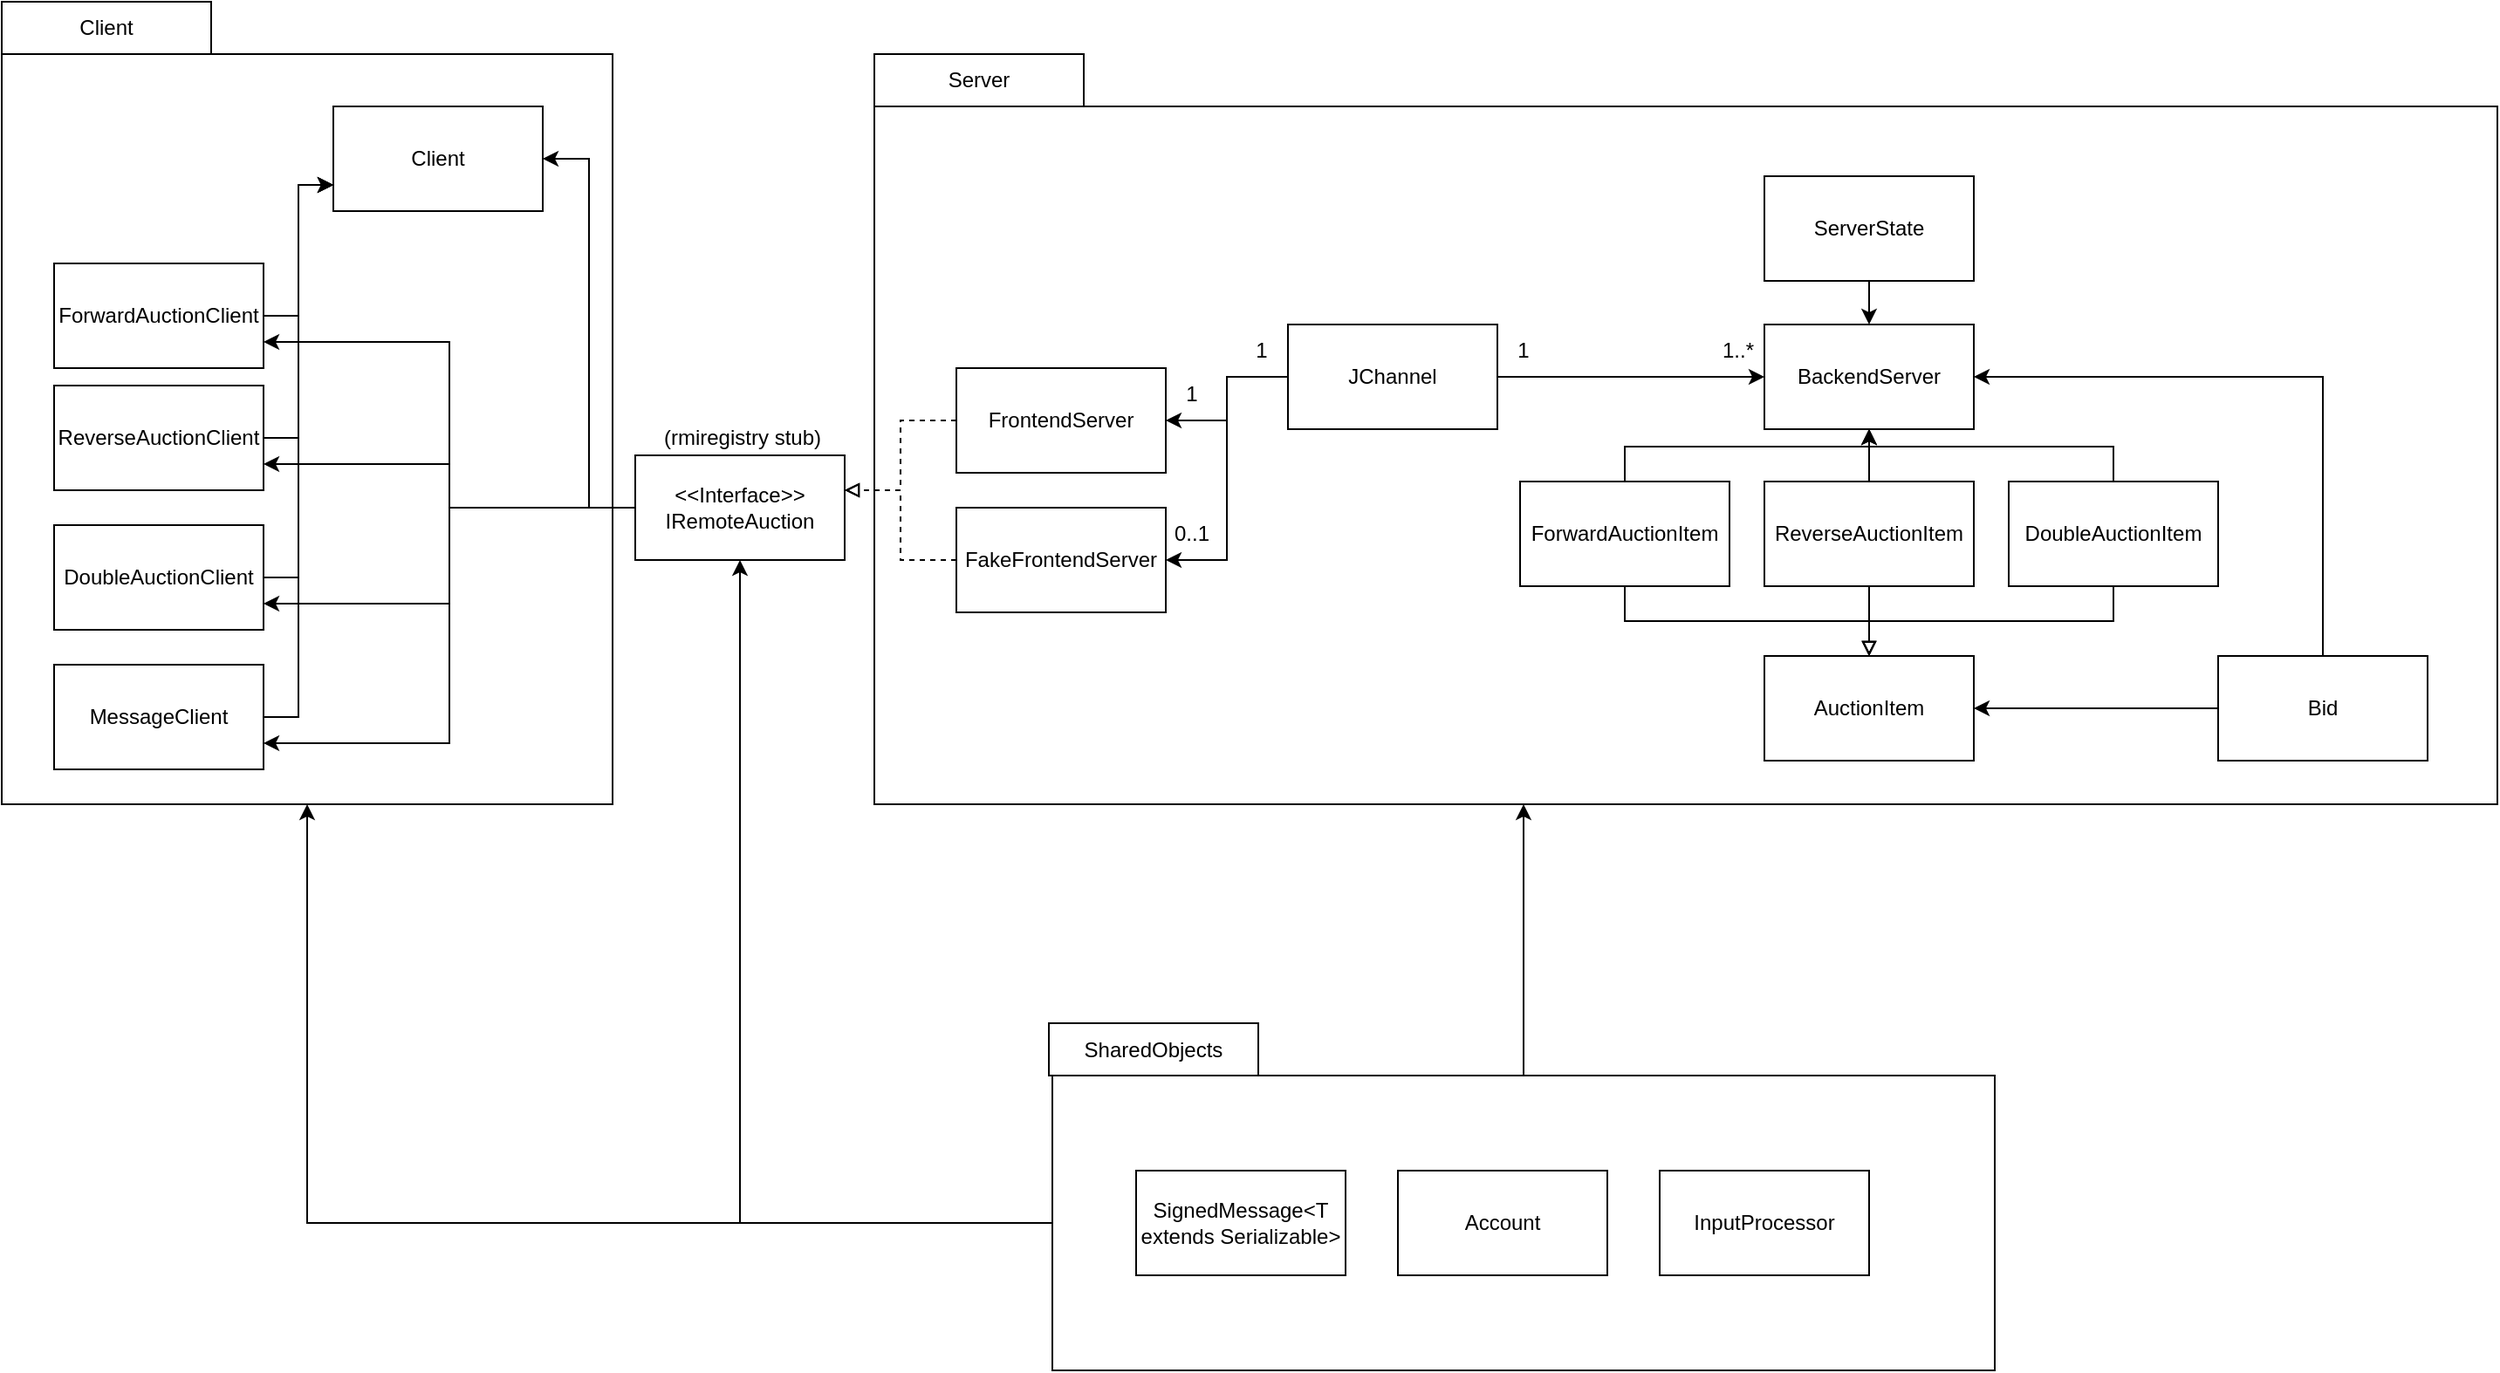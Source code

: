 <mxfile version="22.1.7" type="device">
  <diagram id="C5RBs43oDa-KdzZeNtuy" name="Page-1">
    <mxGraphModel dx="1356" dy="773" grid="1" gridSize="10" guides="1" tooltips="1" connect="1" arrows="1" fold="1" page="1" pageScale="1" pageWidth="827" pageHeight="1169" math="0" shadow="0">
      <root>
        <mxCell id="WIyWlLk6GJQsqaUBKTNV-0" />
        <mxCell id="WIyWlLk6GJQsqaUBKTNV-1" parent="WIyWlLk6GJQsqaUBKTNV-0" />
        <mxCell id="h02Jx1vqrKInL0ZtbMa1-0" value="Client" style="rounded=0;whiteSpace=wrap;html=1;" vertex="1" parent="WIyWlLk6GJQsqaUBKTNV-1">
          <mxGeometry x="240" y="110" width="120" height="60" as="geometry" />
        </mxCell>
        <mxCell id="h02Jx1vqrKInL0ZtbMa1-5" style="edgeStyle=orthogonalEdgeStyle;rounded=0;orthogonalLoop=1;jettySize=auto;html=1;entryX=0;entryY=0.75;entryDx=0;entryDy=0;" edge="1" parent="WIyWlLk6GJQsqaUBKTNV-1" source="h02Jx1vqrKInL0ZtbMa1-1" target="h02Jx1vqrKInL0ZtbMa1-0">
          <mxGeometry relative="1" as="geometry" />
        </mxCell>
        <mxCell id="h02Jx1vqrKInL0ZtbMa1-1" value="ForwardAuctionClient" style="rounded=0;whiteSpace=wrap;html=1;" vertex="1" parent="WIyWlLk6GJQsqaUBKTNV-1">
          <mxGeometry x="80" y="200" width="120" height="60" as="geometry" />
        </mxCell>
        <mxCell id="h02Jx1vqrKInL0ZtbMa1-7" style="edgeStyle=orthogonalEdgeStyle;rounded=0;orthogonalLoop=1;jettySize=auto;html=1;entryX=0;entryY=0.75;entryDx=0;entryDy=0;" edge="1" parent="WIyWlLk6GJQsqaUBKTNV-1" source="h02Jx1vqrKInL0ZtbMa1-2" target="h02Jx1vqrKInL0ZtbMa1-0">
          <mxGeometry relative="1" as="geometry" />
        </mxCell>
        <mxCell id="h02Jx1vqrKInL0ZtbMa1-2" value="DoubleAuctionClient" style="rounded=0;whiteSpace=wrap;html=1;" vertex="1" parent="WIyWlLk6GJQsqaUBKTNV-1">
          <mxGeometry x="80" y="350" width="120" height="60" as="geometry" />
        </mxCell>
        <mxCell id="h02Jx1vqrKInL0ZtbMa1-6" style="edgeStyle=orthogonalEdgeStyle;rounded=0;orthogonalLoop=1;jettySize=auto;html=1;entryX=0;entryY=0.75;entryDx=0;entryDy=0;" edge="1" parent="WIyWlLk6GJQsqaUBKTNV-1" source="h02Jx1vqrKInL0ZtbMa1-3" target="h02Jx1vqrKInL0ZtbMa1-0">
          <mxGeometry relative="1" as="geometry" />
        </mxCell>
        <mxCell id="h02Jx1vqrKInL0ZtbMa1-3" value="ReverseAuctionClient" style="rounded=0;whiteSpace=wrap;html=1;" vertex="1" parent="WIyWlLk6GJQsqaUBKTNV-1">
          <mxGeometry x="80" y="270" width="120" height="60" as="geometry" />
        </mxCell>
        <mxCell id="h02Jx1vqrKInL0ZtbMa1-8" style="edgeStyle=orthogonalEdgeStyle;rounded=0;orthogonalLoop=1;jettySize=auto;html=1;entryX=0;entryY=0.75;entryDx=0;entryDy=0;" edge="1" parent="WIyWlLk6GJQsqaUBKTNV-1" source="h02Jx1vqrKInL0ZtbMa1-4" target="h02Jx1vqrKInL0ZtbMa1-0">
          <mxGeometry relative="1" as="geometry" />
        </mxCell>
        <mxCell id="h02Jx1vqrKInL0ZtbMa1-4" value="MessageClient" style="rounded=0;whiteSpace=wrap;html=1;" vertex="1" parent="WIyWlLk6GJQsqaUBKTNV-1">
          <mxGeometry x="80" y="430" width="120" height="60" as="geometry" />
        </mxCell>
        <mxCell id="h02Jx1vqrKInL0ZtbMa1-10" style="edgeStyle=orthogonalEdgeStyle;rounded=0;orthogonalLoop=1;jettySize=auto;html=1;entryX=1;entryY=0.5;entryDx=0;entryDy=0;" edge="1" parent="WIyWlLk6GJQsqaUBKTNV-1" source="h02Jx1vqrKInL0ZtbMa1-9" target="h02Jx1vqrKInL0ZtbMa1-0">
          <mxGeometry relative="1" as="geometry" />
        </mxCell>
        <mxCell id="h02Jx1vqrKInL0ZtbMa1-58" style="edgeStyle=orthogonalEdgeStyle;rounded=0;orthogonalLoop=1;jettySize=auto;html=1;entryX=1;entryY=0.75;entryDx=0;entryDy=0;" edge="1" parent="WIyWlLk6GJQsqaUBKTNV-1" source="h02Jx1vqrKInL0ZtbMa1-9" target="h02Jx1vqrKInL0ZtbMa1-1">
          <mxGeometry relative="1" as="geometry" />
        </mxCell>
        <mxCell id="h02Jx1vqrKInL0ZtbMa1-59" style="edgeStyle=orthogonalEdgeStyle;rounded=0;orthogonalLoop=1;jettySize=auto;html=1;entryX=1;entryY=0.75;entryDx=0;entryDy=0;" edge="1" parent="WIyWlLk6GJQsqaUBKTNV-1" source="h02Jx1vqrKInL0ZtbMa1-9" target="h02Jx1vqrKInL0ZtbMa1-3">
          <mxGeometry relative="1" as="geometry" />
        </mxCell>
        <mxCell id="h02Jx1vqrKInL0ZtbMa1-60" style="edgeStyle=orthogonalEdgeStyle;rounded=0;orthogonalLoop=1;jettySize=auto;html=1;entryX=1;entryY=0.75;entryDx=0;entryDy=0;" edge="1" parent="WIyWlLk6GJQsqaUBKTNV-1" source="h02Jx1vqrKInL0ZtbMa1-9" target="h02Jx1vqrKInL0ZtbMa1-2">
          <mxGeometry relative="1" as="geometry" />
        </mxCell>
        <mxCell id="h02Jx1vqrKInL0ZtbMa1-61" style="edgeStyle=orthogonalEdgeStyle;rounded=0;orthogonalLoop=1;jettySize=auto;html=1;entryX=1;entryY=0.75;entryDx=0;entryDy=0;" edge="1" parent="WIyWlLk6GJQsqaUBKTNV-1" source="h02Jx1vqrKInL0ZtbMa1-9" target="h02Jx1vqrKInL0ZtbMa1-4">
          <mxGeometry relative="1" as="geometry" />
        </mxCell>
        <mxCell id="h02Jx1vqrKInL0ZtbMa1-9" value="&amp;lt;&amp;lt;Interface&amp;gt;&amp;gt;&lt;br&gt;IRemoteAuction" style="rounded=0;whiteSpace=wrap;html=1;" vertex="1" parent="WIyWlLk6GJQsqaUBKTNV-1">
          <mxGeometry x="413" y="310" width="120" height="60" as="geometry" />
        </mxCell>
        <mxCell id="h02Jx1vqrKInL0ZtbMa1-12" style="edgeStyle=orthogonalEdgeStyle;rounded=0;orthogonalLoop=1;jettySize=auto;html=1;dashed=1;endArrow=block;endFill=0;" edge="1" parent="WIyWlLk6GJQsqaUBKTNV-1" source="h02Jx1vqrKInL0ZtbMa1-11" target="h02Jx1vqrKInL0ZtbMa1-9">
          <mxGeometry relative="1" as="geometry">
            <mxPoint x="540" y="265" as="targetPoint" />
            <Array as="points">
              <mxPoint x="565" y="290" />
              <mxPoint x="565" y="330" />
            </Array>
          </mxGeometry>
        </mxCell>
        <mxCell id="h02Jx1vqrKInL0ZtbMa1-11" value="FrontendServer" style="rounded=0;whiteSpace=wrap;html=1;" vertex="1" parent="WIyWlLk6GJQsqaUBKTNV-1">
          <mxGeometry x="597" y="260" width="120" height="60" as="geometry" />
        </mxCell>
        <mxCell id="h02Jx1vqrKInL0ZtbMa1-14" style="edgeStyle=orthogonalEdgeStyle;rounded=0;orthogonalLoop=1;jettySize=auto;html=1;dashed=1;endArrow=block;endFill=0;" edge="1" parent="WIyWlLk6GJQsqaUBKTNV-1" source="h02Jx1vqrKInL0ZtbMa1-13" target="h02Jx1vqrKInL0ZtbMa1-9">
          <mxGeometry relative="1" as="geometry">
            <mxPoint x="540" y="280" as="targetPoint" />
            <Array as="points">
              <mxPoint x="565" y="370" />
              <mxPoint x="565" y="330" />
            </Array>
          </mxGeometry>
        </mxCell>
        <mxCell id="h02Jx1vqrKInL0ZtbMa1-13" value="FakeFrontendServer" style="rounded=0;whiteSpace=wrap;html=1;" vertex="1" parent="WIyWlLk6GJQsqaUBKTNV-1">
          <mxGeometry x="597" y="340" width="120" height="60" as="geometry" />
        </mxCell>
        <mxCell id="h02Jx1vqrKInL0ZtbMa1-15" value="" style="rounded=0;whiteSpace=wrap;html=1;gradientColor=default;fillColor=none;" vertex="1" parent="WIyWlLk6GJQsqaUBKTNV-1">
          <mxGeometry x="50" y="80" width="350" height="430" as="geometry" />
        </mxCell>
        <mxCell id="h02Jx1vqrKInL0ZtbMa1-17" value="Client" style="rounded=0;whiteSpace=wrap;html=1;" vertex="1" parent="WIyWlLk6GJQsqaUBKTNV-1">
          <mxGeometry x="50" y="50" width="120" height="30" as="geometry" />
        </mxCell>
        <mxCell id="h02Jx1vqrKInL0ZtbMa1-20" style="edgeStyle=orthogonalEdgeStyle;rounded=0;orthogonalLoop=1;jettySize=auto;html=1;" edge="1" parent="WIyWlLk6GJQsqaUBKTNV-1" source="h02Jx1vqrKInL0ZtbMa1-18" target="h02Jx1vqrKInL0ZtbMa1-11">
          <mxGeometry relative="1" as="geometry" />
        </mxCell>
        <mxCell id="h02Jx1vqrKInL0ZtbMa1-21" style="edgeStyle=orthogonalEdgeStyle;rounded=0;orthogonalLoop=1;jettySize=auto;html=1;entryX=1;entryY=0.5;entryDx=0;entryDy=0;" edge="1" parent="WIyWlLk6GJQsqaUBKTNV-1" source="h02Jx1vqrKInL0ZtbMa1-18" target="h02Jx1vqrKInL0ZtbMa1-13">
          <mxGeometry relative="1" as="geometry" />
        </mxCell>
        <mxCell id="h02Jx1vqrKInL0ZtbMa1-23" style="edgeStyle=orthogonalEdgeStyle;rounded=0;orthogonalLoop=1;jettySize=auto;html=1;entryX=0;entryY=0.5;entryDx=0;entryDy=0;" edge="1" parent="WIyWlLk6GJQsqaUBKTNV-1" source="h02Jx1vqrKInL0ZtbMa1-18" target="h02Jx1vqrKInL0ZtbMa1-22">
          <mxGeometry relative="1" as="geometry" />
        </mxCell>
        <mxCell id="h02Jx1vqrKInL0ZtbMa1-18" value="JChannel" style="rounded=0;whiteSpace=wrap;html=1;" vertex="1" parent="WIyWlLk6GJQsqaUBKTNV-1">
          <mxGeometry x="787" y="235" width="120" height="60" as="geometry" />
        </mxCell>
        <mxCell id="h02Jx1vqrKInL0ZtbMa1-22" value="BackendServer" style="rounded=0;whiteSpace=wrap;html=1;" vertex="1" parent="WIyWlLk6GJQsqaUBKTNV-1">
          <mxGeometry x="1060" y="235" width="120" height="60" as="geometry" />
        </mxCell>
        <mxCell id="h02Jx1vqrKInL0ZtbMa1-24" value="1" style="text;html=1;strokeColor=none;fillColor=none;align=center;verticalAlign=middle;whiteSpace=wrap;rounded=0;" vertex="1" parent="WIyWlLk6GJQsqaUBKTNV-1">
          <mxGeometry x="907" y="235" width="30" height="30" as="geometry" />
        </mxCell>
        <mxCell id="h02Jx1vqrKInL0ZtbMa1-25" value="1..*" style="text;html=1;strokeColor=none;fillColor=none;align=center;verticalAlign=middle;whiteSpace=wrap;rounded=0;" vertex="1" parent="WIyWlLk6GJQsqaUBKTNV-1">
          <mxGeometry x="1030" y="235" width="30" height="30" as="geometry" />
        </mxCell>
        <mxCell id="h02Jx1vqrKInL0ZtbMa1-27" value="1" style="text;html=1;strokeColor=none;fillColor=none;align=center;verticalAlign=middle;whiteSpace=wrap;rounded=0;" vertex="1" parent="WIyWlLk6GJQsqaUBKTNV-1">
          <mxGeometry x="757" y="235" width="30" height="30" as="geometry" />
        </mxCell>
        <mxCell id="h02Jx1vqrKInL0ZtbMa1-28" value="1" style="text;html=1;strokeColor=none;fillColor=none;align=center;verticalAlign=middle;whiteSpace=wrap;rounded=0;" vertex="1" parent="WIyWlLk6GJQsqaUBKTNV-1">
          <mxGeometry x="717" y="260" width="30" height="30" as="geometry" />
        </mxCell>
        <mxCell id="h02Jx1vqrKInL0ZtbMa1-31" value="0..1" style="text;html=1;strokeColor=none;fillColor=none;align=center;verticalAlign=middle;whiteSpace=wrap;rounded=0;" vertex="1" parent="WIyWlLk6GJQsqaUBKTNV-1">
          <mxGeometry x="717" y="340" width="30" height="30" as="geometry" />
        </mxCell>
        <mxCell id="h02Jx1vqrKInL0ZtbMa1-32" value="(rmiregistry stub)" style="text;html=1;strokeColor=none;fillColor=none;align=center;verticalAlign=middle;whiteSpace=wrap;rounded=0;" vertex="1" parent="WIyWlLk6GJQsqaUBKTNV-1">
          <mxGeometry x="416" y="285" width="117" height="30" as="geometry" />
        </mxCell>
        <mxCell id="h02Jx1vqrKInL0ZtbMa1-37" style="edgeStyle=orthogonalEdgeStyle;rounded=0;orthogonalLoop=1;jettySize=auto;html=1;exitX=0.5;exitY=0;exitDx=0;exitDy=0;" edge="1" parent="WIyWlLk6GJQsqaUBKTNV-1" source="h02Jx1vqrKInL0ZtbMa1-33" target="h02Jx1vqrKInL0ZtbMa1-22">
          <mxGeometry relative="1" as="geometry">
            <Array as="points">
              <mxPoint x="980" y="305" />
              <mxPoint x="1120" y="305" />
            </Array>
          </mxGeometry>
        </mxCell>
        <mxCell id="h02Jx1vqrKInL0ZtbMa1-41" style="edgeStyle=orthogonalEdgeStyle;rounded=0;orthogonalLoop=1;jettySize=auto;html=1;endArrow=block;endFill=0;" edge="1" parent="WIyWlLk6GJQsqaUBKTNV-1" source="h02Jx1vqrKInL0ZtbMa1-33" target="h02Jx1vqrKInL0ZtbMa1-40">
          <mxGeometry relative="1" as="geometry">
            <Array as="points">
              <mxPoint x="980" y="405" />
              <mxPoint x="1120" y="405" />
            </Array>
          </mxGeometry>
        </mxCell>
        <mxCell id="h02Jx1vqrKInL0ZtbMa1-33" value="ForwardAuctionItem" style="rounded=0;whiteSpace=wrap;html=1;" vertex="1" parent="WIyWlLk6GJQsqaUBKTNV-1">
          <mxGeometry x="920" y="325" width="120" height="60" as="geometry" />
        </mxCell>
        <mxCell id="h02Jx1vqrKInL0ZtbMa1-38" style="edgeStyle=orthogonalEdgeStyle;rounded=0;orthogonalLoop=1;jettySize=auto;html=1;" edge="1" parent="WIyWlLk6GJQsqaUBKTNV-1" source="h02Jx1vqrKInL0ZtbMa1-34" target="h02Jx1vqrKInL0ZtbMa1-22">
          <mxGeometry relative="1" as="geometry">
            <mxPoint x="1100" y="305" as="targetPoint" />
          </mxGeometry>
        </mxCell>
        <mxCell id="h02Jx1vqrKInL0ZtbMa1-42" style="edgeStyle=orthogonalEdgeStyle;rounded=0;orthogonalLoop=1;jettySize=auto;html=1;endArrow=block;endFill=0;" edge="1" parent="WIyWlLk6GJQsqaUBKTNV-1" source="h02Jx1vqrKInL0ZtbMa1-34" target="h02Jx1vqrKInL0ZtbMa1-40">
          <mxGeometry relative="1" as="geometry" />
        </mxCell>
        <mxCell id="h02Jx1vqrKInL0ZtbMa1-34" value="ReverseAuctionItem" style="rounded=0;whiteSpace=wrap;html=1;" vertex="1" parent="WIyWlLk6GJQsqaUBKTNV-1">
          <mxGeometry x="1060" y="325" width="120" height="60" as="geometry" />
        </mxCell>
        <mxCell id="h02Jx1vqrKInL0ZtbMa1-39" style="edgeStyle=orthogonalEdgeStyle;rounded=0;orthogonalLoop=1;jettySize=auto;html=1;exitX=0.5;exitY=0;exitDx=0;exitDy=0;" edge="1" parent="WIyWlLk6GJQsqaUBKTNV-1" source="h02Jx1vqrKInL0ZtbMa1-35" target="h02Jx1vqrKInL0ZtbMa1-22">
          <mxGeometry relative="1" as="geometry">
            <Array as="points">
              <mxPoint x="1260" y="305" />
              <mxPoint x="1120" y="305" />
            </Array>
          </mxGeometry>
        </mxCell>
        <mxCell id="h02Jx1vqrKInL0ZtbMa1-43" style="edgeStyle=orthogonalEdgeStyle;rounded=0;orthogonalLoop=1;jettySize=auto;html=1;endArrow=block;endFill=0;" edge="1" parent="WIyWlLk6GJQsqaUBKTNV-1" source="h02Jx1vqrKInL0ZtbMa1-35" target="h02Jx1vqrKInL0ZtbMa1-40">
          <mxGeometry relative="1" as="geometry">
            <Array as="points">
              <mxPoint x="1260" y="405" />
              <mxPoint x="1120" y="405" />
            </Array>
          </mxGeometry>
        </mxCell>
        <mxCell id="h02Jx1vqrKInL0ZtbMa1-35" value="DoubleAuctionItem" style="rounded=0;whiteSpace=wrap;html=1;" vertex="1" parent="WIyWlLk6GJQsqaUBKTNV-1">
          <mxGeometry x="1200" y="325" width="120" height="60" as="geometry" />
        </mxCell>
        <mxCell id="h02Jx1vqrKInL0ZtbMa1-40" value="AuctionItem" style="rounded=0;whiteSpace=wrap;html=1;" vertex="1" parent="WIyWlLk6GJQsqaUBKTNV-1">
          <mxGeometry x="1060" y="425" width="120" height="60" as="geometry" />
        </mxCell>
        <mxCell id="h02Jx1vqrKInL0ZtbMa1-44" value="" style="rounded=0;whiteSpace=wrap;html=1;gradientColor=default;fillColor=none;" vertex="1" parent="WIyWlLk6GJQsqaUBKTNV-1">
          <mxGeometry x="550" y="110" width="930" height="400" as="geometry" />
        </mxCell>
        <mxCell id="h02Jx1vqrKInL0ZtbMa1-45" value="Server" style="rounded=0;whiteSpace=wrap;html=1;" vertex="1" parent="WIyWlLk6GJQsqaUBKTNV-1">
          <mxGeometry x="550" y="80" width="120" height="30" as="geometry" />
        </mxCell>
        <mxCell id="h02Jx1vqrKInL0ZtbMa1-48" style="edgeStyle=orthogonalEdgeStyle;rounded=0;orthogonalLoop=1;jettySize=auto;html=1;" edge="1" parent="WIyWlLk6GJQsqaUBKTNV-1" source="h02Jx1vqrKInL0ZtbMa1-47" target="h02Jx1vqrKInL0ZtbMa1-22">
          <mxGeometry relative="1" as="geometry" />
        </mxCell>
        <mxCell id="h02Jx1vqrKInL0ZtbMa1-47" value="ServerState" style="rounded=0;whiteSpace=wrap;html=1;" vertex="1" parent="WIyWlLk6GJQsqaUBKTNV-1">
          <mxGeometry x="1060" y="150" width="120" height="60" as="geometry" />
        </mxCell>
        <mxCell id="h02Jx1vqrKInL0ZtbMa1-67" style="edgeStyle=orthogonalEdgeStyle;rounded=0;orthogonalLoop=1;jettySize=auto;html=1;" edge="1" parent="WIyWlLk6GJQsqaUBKTNV-1" source="h02Jx1vqrKInL0ZtbMa1-53" target="h02Jx1vqrKInL0ZtbMa1-40">
          <mxGeometry relative="1" as="geometry" />
        </mxCell>
        <mxCell id="h02Jx1vqrKInL0ZtbMa1-68" style="edgeStyle=orthogonalEdgeStyle;rounded=0;orthogonalLoop=1;jettySize=auto;html=1;" edge="1" parent="WIyWlLk6GJQsqaUBKTNV-1" source="h02Jx1vqrKInL0ZtbMa1-53" target="h02Jx1vqrKInL0ZtbMa1-22">
          <mxGeometry relative="1" as="geometry">
            <Array as="points">
              <mxPoint x="1380" y="265" />
            </Array>
          </mxGeometry>
        </mxCell>
        <mxCell id="h02Jx1vqrKInL0ZtbMa1-53" value="Bid" style="rounded=0;whiteSpace=wrap;html=1;" vertex="1" parent="WIyWlLk6GJQsqaUBKTNV-1">
          <mxGeometry x="1320" y="425" width="120" height="60" as="geometry" />
        </mxCell>
        <mxCell id="h02Jx1vqrKInL0ZtbMa1-54" value="InputProcessor" style="rounded=0;whiteSpace=wrap;html=1;" vertex="1" parent="WIyWlLk6GJQsqaUBKTNV-1">
          <mxGeometry x="1000" y="720" width="120" height="60" as="geometry" />
        </mxCell>
        <mxCell id="h02Jx1vqrKInL0ZtbMa1-69" style="edgeStyle=orthogonalEdgeStyle;rounded=0;orthogonalLoop=1;jettySize=auto;html=1;entryX=0.5;entryY=1;entryDx=0;entryDy=0;" edge="1" parent="WIyWlLk6GJQsqaUBKTNV-1" source="h02Jx1vqrKInL0ZtbMa1-55" target="h02Jx1vqrKInL0ZtbMa1-15">
          <mxGeometry relative="1" as="geometry" />
        </mxCell>
        <mxCell id="h02Jx1vqrKInL0ZtbMa1-70" style="edgeStyle=orthogonalEdgeStyle;rounded=0;orthogonalLoop=1;jettySize=auto;html=1;" edge="1" parent="WIyWlLk6GJQsqaUBKTNV-1" source="h02Jx1vqrKInL0ZtbMa1-55" target="h02Jx1vqrKInL0ZtbMa1-44">
          <mxGeometry relative="1" as="geometry">
            <Array as="points">
              <mxPoint x="1050" y="750" />
            </Array>
          </mxGeometry>
        </mxCell>
        <mxCell id="h02Jx1vqrKInL0ZtbMa1-75" style="edgeStyle=orthogonalEdgeStyle;rounded=0;orthogonalLoop=1;jettySize=auto;html=1;" edge="1" parent="WIyWlLk6GJQsqaUBKTNV-1" source="h02Jx1vqrKInL0ZtbMa1-55" target="h02Jx1vqrKInL0ZtbMa1-9">
          <mxGeometry relative="1" as="geometry" />
        </mxCell>
        <mxCell id="h02Jx1vqrKInL0ZtbMa1-55" value="" style="rounded=0;whiteSpace=wrap;html=1;gradientColor=default;fillColor=none;" vertex="1" parent="WIyWlLk6GJQsqaUBKTNV-1">
          <mxGeometry x="652" y="665.5" width="540" height="169" as="geometry" />
        </mxCell>
        <mxCell id="h02Jx1vqrKInL0ZtbMa1-52" value="Account" style="rounded=0;whiteSpace=wrap;html=1;" vertex="1" parent="WIyWlLk6GJQsqaUBKTNV-1">
          <mxGeometry x="850" y="720" width="120" height="60" as="geometry" />
        </mxCell>
        <mxCell id="h02Jx1vqrKInL0ZtbMa1-51" value="SignedMessage&amp;lt;T extends Serializable&amp;gt;" style="rounded=0;whiteSpace=wrap;html=1;" vertex="1" parent="WIyWlLk6GJQsqaUBKTNV-1">
          <mxGeometry x="700" y="720" width="120" height="60" as="geometry" />
        </mxCell>
        <mxCell id="h02Jx1vqrKInL0ZtbMa1-76" value="SharedObjects" style="rounded=0;whiteSpace=wrap;html=1;" vertex="1" parent="WIyWlLk6GJQsqaUBKTNV-1">
          <mxGeometry x="650" y="635.5" width="120" height="30" as="geometry" />
        </mxCell>
      </root>
    </mxGraphModel>
  </diagram>
</mxfile>

